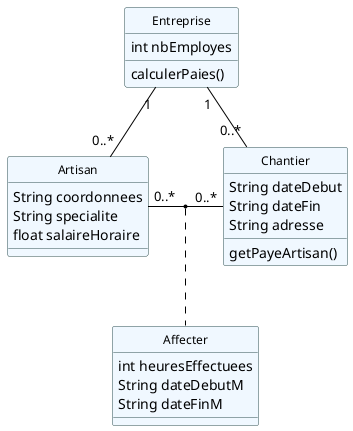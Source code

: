 @startuml DC

skinparam roundcorner 5

skinparam class {
	BackgroundColor AliceBlue
	BorderColor DarkSlateGray
	ArrowColor Black
	FontColor Black
	FontSize 12
	FontName Helvetica
}

class Entreprise {
    int nbEmployes
    calculerPaies()
}
class Chantier {
    String dateDebut
    String dateFin
    String adresse
    getPayeArtisan()
}
class Artisan {
    String coordonnees
    String specialite
    float salaireHoraire
}
class Affecter {
    int heuresEffectuees
    String dateDebutM
    String dateFinM
}
Artisan "0..*" - "0..*" Chantier    
(Artisan, Chantier) .. Affecter

Entreprise "1" -- "0..*" Artisan
Entreprise "1"- "0..*" Chantier

hide circle
@enduml
